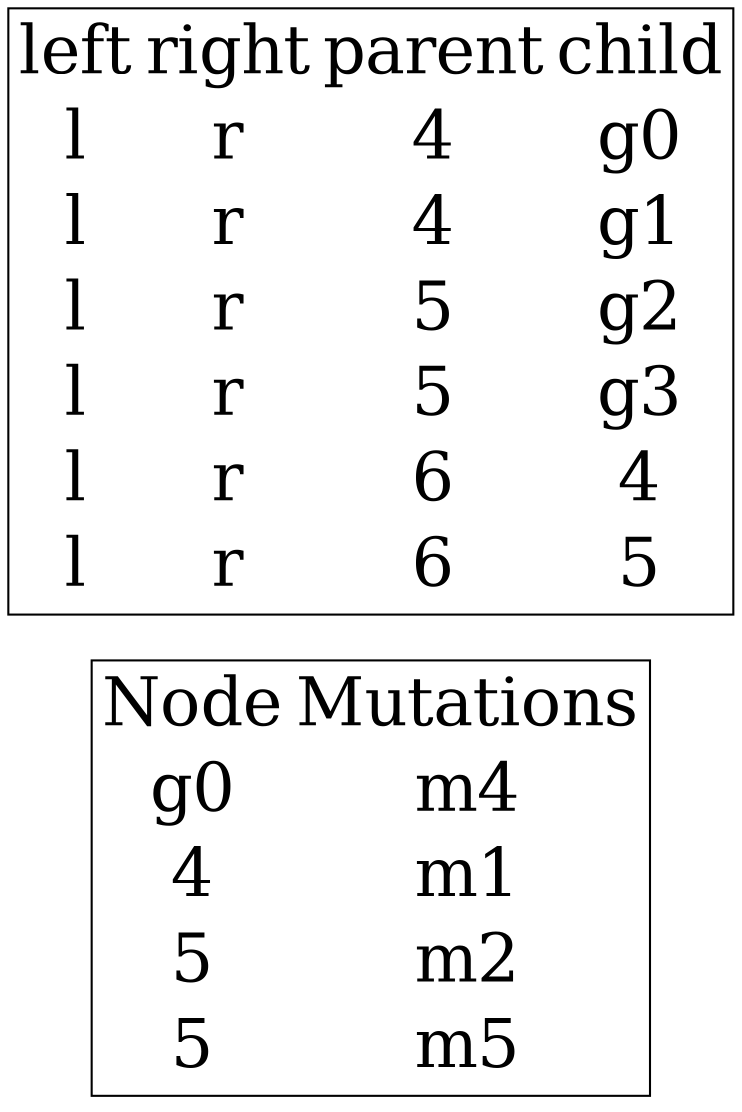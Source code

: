 digraph NH {
rankdir=LR;
MutationTable [
    pos="0,0!",
    fontsize=32,
    shape=plaintext
    label=<


    <table border='1' cellborder='0'>
        <tr><td>Node</td><td>Mutations</td></tr>
        <tr><td>g0</td><td>m4</td></tr>
        <tr><td>4</td><td>m1</td></tr>
        <tr><td>5</td><td>m2</td></tr>
        <tr><td>5</td><td>m5</td></tr>
    </table>

    >
];

EdgeTable [
    pos="4,0!",
    fontsize=32,
    shape=plain
    label=<
    <table border='1' cellborder='0'>
        <tr><td>left</td><td>right</td><td>parent</td><td>child</td></tr>
        <tr><td>l</td><td>r</td><td>4</td><td>g0</td></tr>
        <tr><td>l</td><td>r</td><td>4</td><td>g1</td></tr>
        <tr><td>l</td><td>r</td><td>5</td><td>g2</td></tr>
        <tr><td>l</td><td>r</td><td>5</td><td>g3</td></tr>
        <tr><td>l</td><td>r</td><td>6</td><td>4</td></tr>
        <tr><td>l</td><td>r</td><td>6</td><td>5</td></tr>
    </table>

    >
]


}
    

